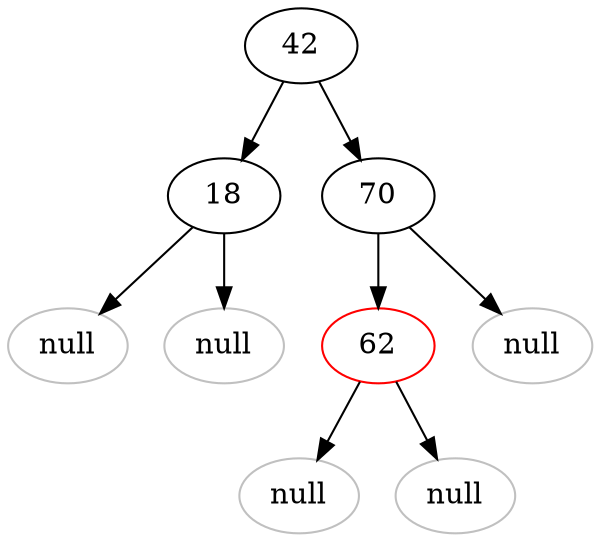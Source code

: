 digraph G {
	42 [color=black]
42->18	
	42->70
		18 [color=black]
18->null33
	null33 [label="null", color="gray"]
	18->null34
	null34 [label="null", color="gray"]
		70 [color=black]
70->62	
	70->null35
	null35 [label="null", color="gray"]
		62 [color=red]
62->null36
	null36 [label="null", color="gray"]
	62->null37
	null37 [label="null", color="gray"]
	
}
